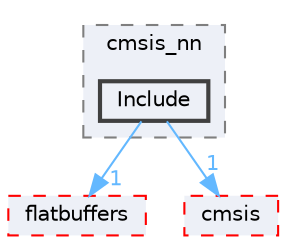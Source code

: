 digraph "Arduino/GetStartedWithMachineLearningOnArduino/tflite-micro-arduino-examples-main/src/third_party/cmsis_nn/Include"
{
 // LATEX_PDF_SIZE
  bgcolor="transparent";
  edge [fontname=Helvetica,fontsize=10,labelfontname=Helvetica,labelfontsize=10];
  node [fontname=Helvetica,fontsize=10,shape=box,height=0.2,width=0.4];
  compound=true
  subgraph clusterdir_7f76f6718c797a6b7c6b935a4bbf1a4e {
    graph [ bgcolor="#edf0f7", pencolor="grey50", label="cmsis_nn", fontname=Helvetica,fontsize=10 style="filled,dashed", URL="dir_7f76f6718c797a6b7c6b935a4bbf1a4e.html",tooltip=""]
  dir_1a4997e63d356e45cdc4e66c4ea7b18a [label="Include", fillcolor="#edf0f7", color="grey25", style="filled,bold", URL="dir_1a4997e63d356e45cdc4e66c4ea7b18a.html",tooltip=""];
  }
  dir_5c26b66e8d1556d2568654603e2a8a3a [label="flatbuffers", fillcolor="#edf0f7", color="red", style="filled,dashed", URL="dir_5c26b66e8d1556d2568654603e2a8a3a.html",tooltip=""];
  dir_627954e3756dcb0c56d5a13ad9e06359 [label="cmsis", fillcolor="#edf0f7", color="red", style="filled,dashed", URL="dir_627954e3756dcb0c56d5a13ad9e06359.html",tooltip=""];
  dir_1a4997e63d356e45cdc4e66c4ea7b18a->dir_5c26b66e8d1556d2568654603e2a8a3a [headlabel="1", labeldistance=1.5 headhref="dir_000136_000112.html" href="dir_000136_000112.html" color="steelblue1" fontcolor="steelblue1"];
  dir_1a4997e63d356e45cdc4e66c4ea7b18a->dir_627954e3756dcb0c56d5a13ad9e06359 [headlabel="1", labeldistance=1.5 headhref="dir_000136_000052.html" href="dir_000136_000052.html" color="steelblue1" fontcolor="steelblue1"];
}
